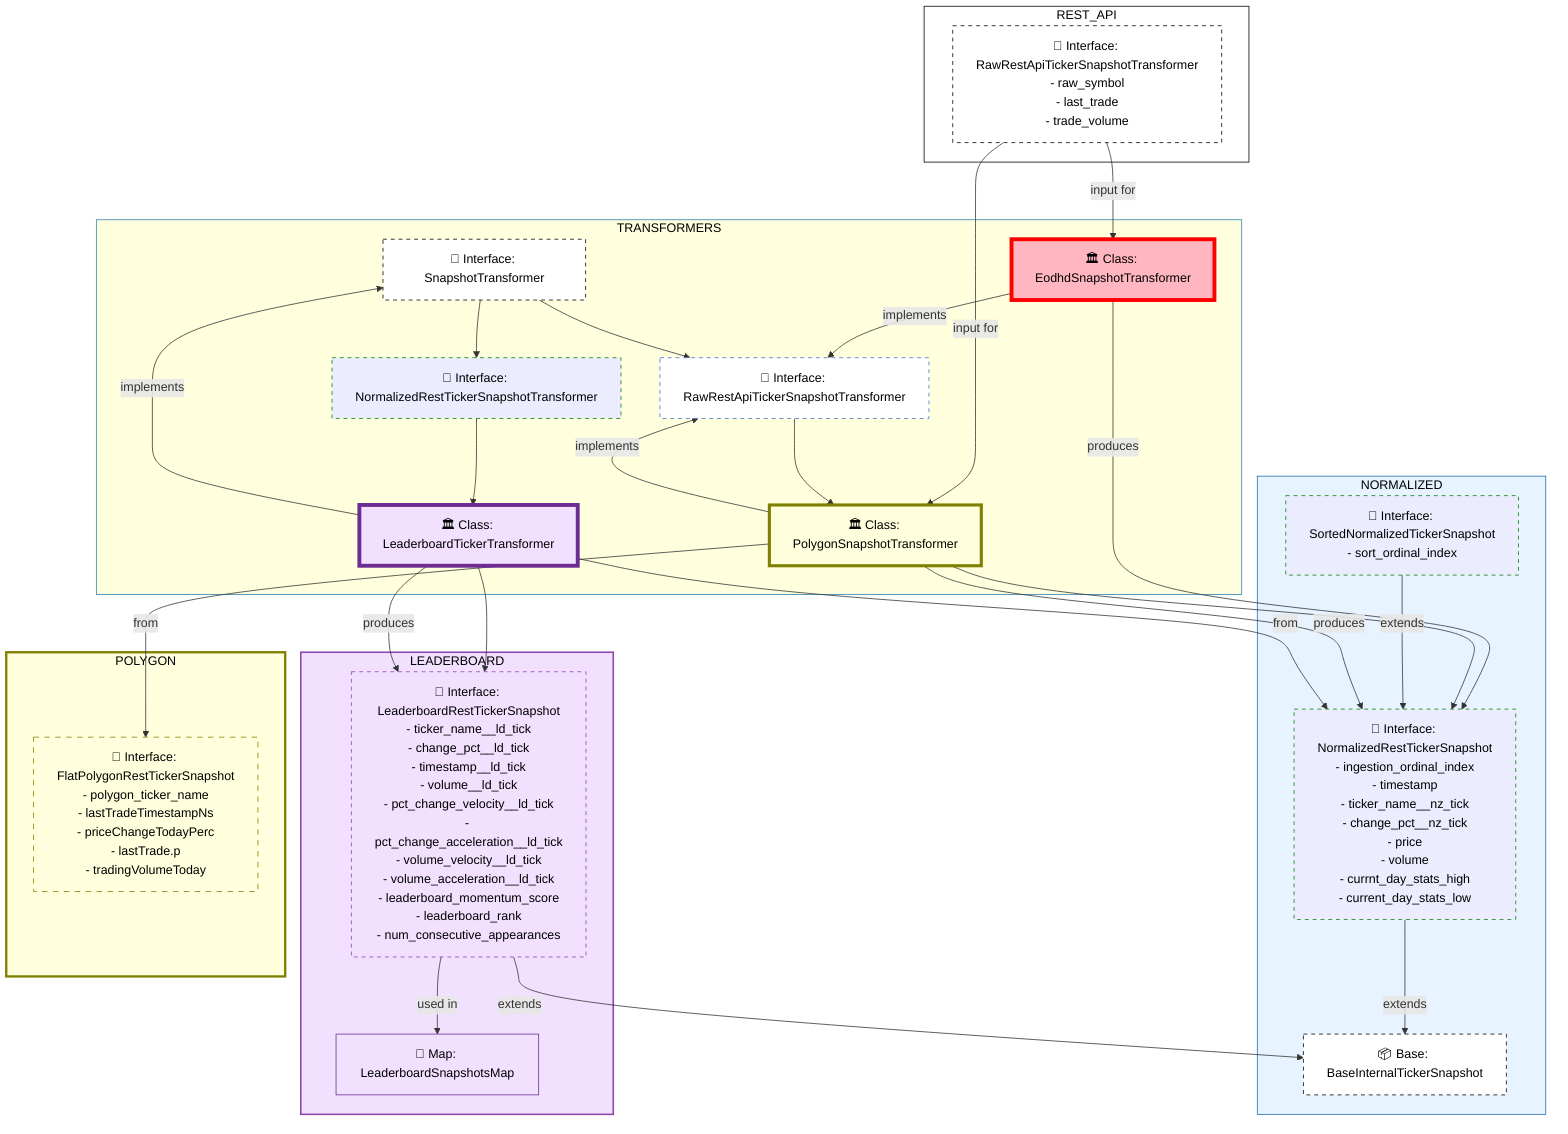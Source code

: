flowchart TD

  %% === TRANSFORMERS CLUSTER ===
  subgraph TRANSFORMERS
    direction TB
    style TRANSFORMERS fill:#,stroke:#2980b9,stroke-width:1px,color:#000;
    I4["🧩 Interface: SnapshotTransformer"]
    I1["🧩 Interface: RawRestApiTickerSnapshotTransformer"]
    I3["🧩 Interface: NormalizedRestTickerSnapshotTransformer"]
    C1["🏛️ Class: PolygonSnapshotTransformer"]
    C2["🏛️ Class: LeaderboardTickerTransformer"]
    C3["🏛️ Class: EodhdSnapshotTransformer"]
  end

  %% === NORMALIZED CLUSTER ===
  subgraph NORMALIZED
    direction TB
    style NORMALIZED fill:#e7f3ff,stroke:#1c6cb3,stroke-width:1px,color:#000;
    A1["📦 Base: BaseInternalTickerSnapshot"]
    A2["🧩 Interface: NormalizedRestTickerSnapshot\n- ingestion_ordinal_index\n- timestamp\n- ticker_name__nz_tick\n- change_pct__nz_tick\n- price\n- volume\n- currnt_day_stats_high\n- current_day_stats_low"]
    A3["🧩 Interface: SortedNormalizedTickerSnapshot\n- sort_ordinal_index"]
  end

  %% === LEADERBOARD CLUSTER ===
  subgraph LEADERBOARD
    direction TB
    style LEADERBOARD fill:#f2e0ff,stroke:#8e44ad,stroke-width:2px,color:#000;
    A4["🧩 Interface: LeaderboardRestTickerSnapshot\n- ticker_name__ld_tick\n- change_pct__ld_tick\n- timestamp__ld_tick\n- volume__ld_tick\n- pct_change_velocity__ld_tick\n- pct_change_acceleration__ld_tick\n- volume_velocity__ld_tick\n- volume_acceleration__ld_tick\n- leaderboard_momentum_score\n- leaderboard_rank\n- num_consecutive_appearances"]
    M1["🧭 Map: LeaderboardSnapshotsMap"]
  end

  %% === POLYGON CLUSTER ===
  subgraph POLYGON
    direction TB
    style POLYGON fill:#,stroke:olive,stroke-width:3px,color:#000;
    R1["🧩 Interface: FlatPolygonRestTickerSnapshot\n- polygon_ticker_name\n- lastTradeTimestampNs\n- priceChangeTodayPerc\n- lastTrade.p\n- tradingVolumeToday"]
  end

  %% === REST API SNAPSHOT ===
  subgraph REST_API
    direction TB
    style REST_API fill:white,stroke:black,stroke-width:1px,color:#000;
    R2["🧩 Interface: RawRestApiTickerSnapshotTransformer\n- raw_symbol\n- last_trade\n- trade_volume"]
  end

  R2 -->|input for| C3
  R2 -->|input for| C1
  C3 -->|produces| A2
  C3 -->|implements| I1

  %% === Rank / Positioning Edges
  I4 --> I1
  I4 --> I3
  I1 --> C1
  I3 --> C2
  C1 --> A2
  C2 --> A4

  %% === Snapshot Inheritance
  A2 -->|extends| A1
  A3 -->|extends| A2
  A4 -->|extends| A1

  %% === Implementation + Transformation Edges
  C1 -->|implements| I1
  C1 -->|produces| A2
  C1 -->|from| R1

  C2 -->|implements| I4
  C2 -->|produces| A4
  C2 -->|from| A2

  A4 -->|used in| M1

  %% === Style Definitions ===
  classDef normalized-interface fill:apple,stroke:green,color:#000,stroke-dasharray: 5 5;
  classDef normalized-class fill:lightgreen,stroke:green,color:#000,stroke-width:4px;

  classDef polygon-class fill:none,stroke:olive,color:#000,stroke-width:4px;
  classDef polygon-interface fill:none,stroke:olive,color:#000,stroke-dasharray: 7 7;

  classDef leaderboard-interface fill:#f2e0ff,stroke:#8e44ad,color:#000,stroke-dasharray: 5 5;
  classDef leaderboard-class fill:#f2e0ff,stroke:#6c2c94,color:#000,stroke-width:5px;
  classDef map fill:none,stroke:#6c2c94,color:#000,fill:#f2e0ff,stroke-width:1px;

  classDef eodhd-class fill:lightpink,stroke:red,color:#000,stroke-width:5px;

  classDef normalized-transformer-interface fill:non,stroke:green,color:#000,stroke-dasharray: 5 5;
  classDef base-transformer-interface fill:white,stroke:#3a75c4,color:#000,stroke:7, stroke-dasharray: 5 5;

  classDef base-interface fill:none,stroke:green,color:#000,stroke-dasharray: 10;
  classDef base-interface fill:white,stroke:black,color:#000,stroke-dasharray: 5 5;

  %% === Apply Styles ===
  class A1 base-interface
  class A2,A3 normalized-interface
  class A4 leaderboard-interface
  class R1 polygon-interface
  class R2 base-interface

  class I4 base-interface
  class I3 normalized-transformer-interface
  class I1 base-transformer-interface
  class C1 polygon-class
  class C2 leaderboard-class
  class C3 eodhd-class
  class M1 map